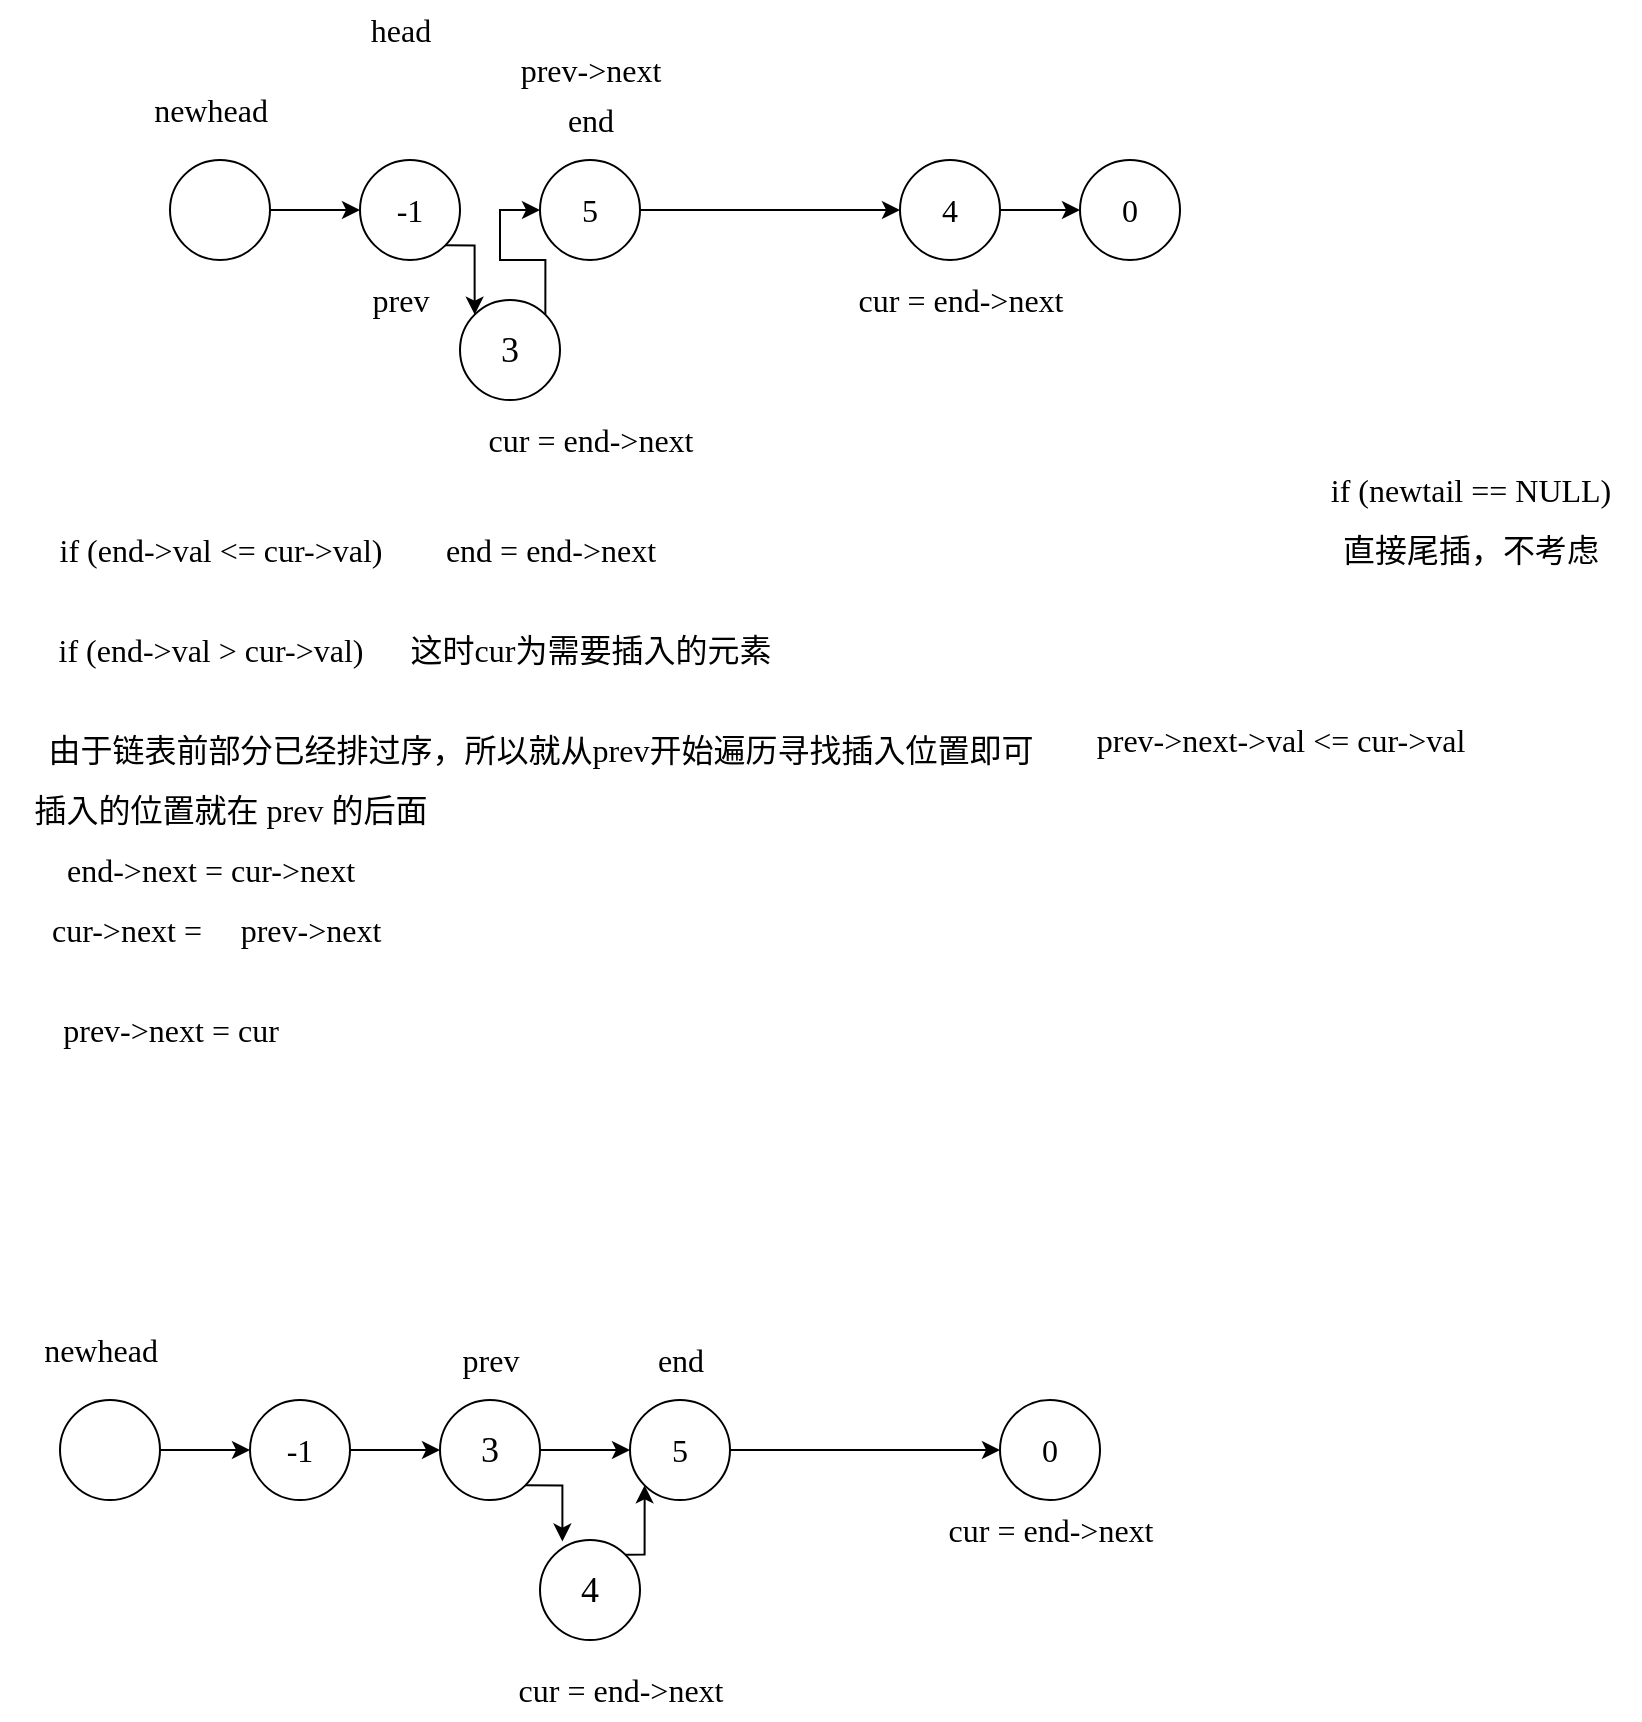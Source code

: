 <mxfile version="20.2.3" type="device"><diagram id="Z2-_5eGMg6bzvKoM8FAz" name="第 1 页"><mxGraphModel dx="1038" dy="649" grid="1" gridSize="10" guides="1" tooltips="1" connect="1" arrows="1" fold="1" page="1" pageScale="1" pageWidth="1900" pageHeight="5000" math="0" shadow="0"><root><mxCell id="0"/><mxCell id="1" parent="0"/><mxCell id="ynEMk9b-SrgXVBla4rfo-55" style="edgeStyle=orthogonalEdgeStyle;rounded=0;orthogonalLoop=1;jettySize=auto;html=1;exitX=1;exitY=1;exitDx=0;exitDy=0;entryX=0;entryY=0;entryDx=0;entryDy=0;fontFamily=Comic Sans MS;fontSize=16;" edge="1" parent="1" source="ynEMk9b-SrgXVBla4rfo-2" target="ynEMk9b-SrgXVBla4rfo-54"><mxGeometry relative="1" as="geometry"/></mxCell><mxCell id="ynEMk9b-SrgXVBla4rfo-2" value="-1" style="ellipse;whiteSpace=wrap;html=1;aspect=fixed;fontSize=16;fontFamily=Comic Sans MS;" vertex="1" parent="1"><mxGeometry x="240" y="270" width="50" height="50" as="geometry"/></mxCell><mxCell id="ynEMk9b-SrgXVBla4rfo-11" value="" style="edgeStyle=orthogonalEdgeStyle;rounded=0;orthogonalLoop=1;jettySize=auto;html=1;fontFamily=Comic Sans MS;fontSize=16;entryX=0;entryY=0.5;entryDx=0;entryDy=0;" edge="1" parent="1" source="ynEMk9b-SrgXVBla4rfo-3" target="ynEMk9b-SrgXVBla4rfo-8"><mxGeometry relative="1" as="geometry"><mxPoint x="420" y="295" as="targetPoint"/></mxGeometry></mxCell><mxCell id="ynEMk9b-SrgXVBla4rfo-3" value="5" style="ellipse;whiteSpace=wrap;html=1;aspect=fixed;fontSize=16;fontFamily=Comic Sans MS;" vertex="1" parent="1"><mxGeometry x="330" y="270" width="50" height="50" as="geometry"/></mxCell><mxCell id="ynEMk9b-SrgXVBla4rfo-13" value="" style="edgeStyle=orthogonalEdgeStyle;rounded=0;orthogonalLoop=1;jettySize=auto;html=1;fontFamily=Comic Sans MS;fontSize=16;" edge="1" parent="1" source="ynEMk9b-SrgXVBla4rfo-8" target="ynEMk9b-SrgXVBla4rfo-9"><mxGeometry relative="1" as="geometry"/></mxCell><mxCell id="ynEMk9b-SrgXVBla4rfo-8" value="4" style="ellipse;whiteSpace=wrap;html=1;aspect=fixed;fontSize=16;fontFamily=Comic Sans MS;" vertex="1" parent="1"><mxGeometry x="510" y="270" width="50" height="50" as="geometry"/></mxCell><mxCell id="ynEMk9b-SrgXVBla4rfo-9" value="0" style="ellipse;whiteSpace=wrap;html=1;aspect=fixed;fontSize=16;fontFamily=Comic Sans MS;" vertex="1" parent="1"><mxGeometry x="600" y="270" width="50" height="50" as="geometry"/></mxCell><mxCell id="ynEMk9b-SrgXVBla4rfo-14" value="&lt;font style=&quot;font-size: 16px;&quot;&gt;end&lt;/font&gt;" style="text;html=1;align=center;verticalAlign=middle;resizable=0;points=[];autosize=1;strokeColor=none;fillColor=none;fontSize=18;fontFamily=Comic Sans MS;" vertex="1" parent="1"><mxGeometry x="330" y="230" width="50" height="40" as="geometry"/></mxCell><mxCell id="ynEMk9b-SrgXVBla4rfo-15" value="&lt;font style=&quot;font-size: 16px;&quot;&gt;cur = end-&amp;gt;next&lt;/font&gt;" style="text;html=1;align=center;verticalAlign=middle;resizable=0;points=[];autosize=1;strokeColor=none;fillColor=none;fontSize=18;fontFamily=Comic Sans MS;" vertex="1" parent="1"><mxGeometry x="285" y="390" width="140" height="40" as="geometry"/></mxCell><mxCell id="ynEMk9b-SrgXVBla4rfo-16" value="newhead" style="text;html=1;align=center;verticalAlign=middle;resizable=0;points=[];autosize=1;strokeColor=none;fillColor=none;fontSize=16;fontFamily=Comic Sans MS;" vertex="1" parent="1"><mxGeometry x="120" y="230" width="90" height="30" as="geometry"/></mxCell><mxCell id="ynEMk9b-SrgXVBla4rfo-39" style="edgeStyle=orthogonalEdgeStyle;rounded=0;orthogonalLoop=1;jettySize=auto;html=1;entryX=0;entryY=0.5;entryDx=0;entryDy=0;fontFamily=Comic Sans MS;fontSize=16;" edge="1" parent="1" source="ynEMk9b-SrgXVBla4rfo-17" target="ynEMk9b-SrgXVBla4rfo-2"><mxGeometry relative="1" as="geometry"/></mxCell><mxCell id="ynEMk9b-SrgXVBla4rfo-17" value="" style="ellipse;whiteSpace=wrap;html=1;aspect=fixed;fontSize=18;fontFamily=Comic Sans MS;" vertex="1" parent="1"><mxGeometry x="145" y="270" width="50" height="50" as="geometry"/></mxCell><mxCell id="ynEMk9b-SrgXVBla4rfo-24" value="if (newtail == NULL)" style="text;html=1;align=center;verticalAlign=middle;resizable=0;points=[];autosize=1;strokeColor=none;fillColor=none;fontSize=16;fontFamily=Comic Sans MS;" vertex="1" parent="1"><mxGeometry x="710" y="420" width="170" height="30" as="geometry"/></mxCell><mxCell id="ynEMk9b-SrgXVBla4rfo-25" value="直接尾插，不考虑" style="text;html=1;align=center;verticalAlign=middle;resizable=0;points=[];autosize=1;strokeColor=none;fillColor=none;fontSize=16;fontFamily=Comic Sans MS;" vertex="1" parent="1"><mxGeometry x="720" y="450" width="150" height="30" as="geometry"/></mxCell><mxCell id="ynEMk9b-SrgXVBla4rfo-33" value="if (end-&amp;gt;val &amp;lt;= cur-&amp;gt;val)" style="text;html=1;align=center;verticalAlign=middle;resizable=0;points=[];autosize=1;strokeColor=none;fillColor=none;fontSize=16;fontFamily=Comic Sans MS;" vertex="1" parent="1"><mxGeometry x="75" y="450" width="190" height="30" as="geometry"/></mxCell><mxCell id="ynEMk9b-SrgXVBla4rfo-37" value="head" style="text;html=1;align=center;verticalAlign=middle;resizable=0;points=[];autosize=1;strokeColor=none;fillColor=none;fontSize=16;fontFamily=Comic Sans MS;" vertex="1" parent="1"><mxGeometry x="230" y="190" width="60" height="30" as="geometry"/></mxCell><mxCell id="ynEMk9b-SrgXVBla4rfo-38" value="prev" style="text;html=1;align=center;verticalAlign=middle;resizable=0;points=[];autosize=1;strokeColor=none;fillColor=none;fontSize=16;fontFamily=Comic Sans MS;" vertex="1" parent="1"><mxGeometry x="230" y="325" width="60" height="30" as="geometry"/></mxCell><mxCell id="ynEMk9b-SrgXVBla4rfo-41" value="end = end-&amp;gt;next" style="text;html=1;align=center;verticalAlign=middle;resizable=0;points=[];autosize=1;strokeColor=none;fillColor=none;fontSize=16;fontFamily=Comic Sans MS;" vertex="1" parent="1"><mxGeometry x="265" y="450" width="140" height="30" as="geometry"/></mxCell><mxCell id="ynEMk9b-SrgXVBla4rfo-42" value="if (end-&amp;gt;val &amp;gt; cur-&amp;gt;val)" style="text;html=1;align=center;verticalAlign=middle;resizable=0;points=[];autosize=1;strokeColor=none;fillColor=none;fontSize=16;fontFamily=Comic Sans MS;" vertex="1" parent="1"><mxGeometry x="70" y="500" width="190" height="30" as="geometry"/></mxCell><mxCell id="ynEMk9b-SrgXVBla4rfo-46" value="这时cur为需要插入的元素" style="text;html=1;align=center;verticalAlign=middle;resizable=0;points=[];autosize=1;strokeColor=none;fillColor=none;fontSize=16;fontFamily=Comic Sans MS;" vertex="1" parent="1"><mxGeometry x="250" y="500" width="210" height="30" as="geometry"/></mxCell><mxCell id="ynEMk9b-SrgXVBla4rfo-48" value="由于链表前部分已经排过序，所以就从prev开始遍历寻找插入位置即可" style="text;html=1;align=center;verticalAlign=middle;resizable=0;points=[];autosize=1;strokeColor=none;fillColor=none;fontSize=16;fontFamily=Comic Sans MS;" vertex="1" parent="1"><mxGeometry x="70" y="550" width="520" height="30" as="geometry"/></mxCell><mxCell id="ynEMk9b-SrgXVBla4rfo-49" value="prev-&amp;gt;next-&amp;gt;val &amp;lt;= cur-&amp;gt;val" style="text;html=1;align=center;verticalAlign=middle;resizable=0;points=[];autosize=1;strokeColor=none;fillColor=none;fontSize=16;fontFamily=Comic Sans MS;" vertex="1" parent="1"><mxGeometry x="590" y="545" width="220" height="30" as="geometry"/></mxCell><mxCell id="ynEMk9b-SrgXVBla4rfo-50" value="插入的位置就在 prev 的后面" style="text;html=1;align=center;verticalAlign=middle;resizable=0;points=[];autosize=1;strokeColor=none;fillColor=none;fontSize=16;fontFamily=Comic Sans MS;" vertex="1" parent="1"><mxGeometry x="60" y="580" width="230" height="30" as="geometry"/></mxCell><mxCell id="ynEMk9b-SrgXVBla4rfo-51" value="prev-&amp;gt;next = cur" style="text;html=1;align=center;verticalAlign=middle;resizable=0;points=[];autosize=1;strokeColor=none;fillColor=none;fontSize=16;fontFamily=Comic Sans MS;" vertex="1" parent="1"><mxGeometry x="70" y="690" width="150" height="30" as="geometry"/></mxCell><mxCell id="ynEMk9b-SrgXVBla4rfo-53" value="cur-&amp;gt;next =&amp;nbsp;" style="text;html=1;align=center;verticalAlign=middle;resizable=0;points=[];autosize=1;strokeColor=none;fillColor=none;fontSize=16;fontFamily=Comic Sans MS;" vertex="1" parent="1"><mxGeometry x="70" y="640" width="110" height="30" as="geometry"/></mxCell><mxCell id="ynEMk9b-SrgXVBla4rfo-56" style="edgeStyle=orthogonalEdgeStyle;rounded=0;orthogonalLoop=1;jettySize=auto;html=1;exitX=1;exitY=0;exitDx=0;exitDy=0;entryX=0;entryY=0.5;entryDx=0;entryDy=0;fontFamily=Comic Sans MS;fontSize=16;" edge="1" parent="1" source="ynEMk9b-SrgXVBla4rfo-54" target="ynEMk9b-SrgXVBla4rfo-3"><mxGeometry relative="1" as="geometry"/></mxCell><mxCell id="ynEMk9b-SrgXVBla4rfo-54" value="3" style="ellipse;whiteSpace=wrap;html=1;aspect=fixed;fontSize=18;fontFamily=Comic Sans MS;" vertex="1" parent="1"><mxGeometry x="290" y="340" width="50" height="50" as="geometry"/></mxCell><mxCell id="ynEMk9b-SrgXVBla4rfo-57" value="prev-&amp;gt;next" style="text;html=1;align=center;verticalAlign=middle;resizable=0;points=[];autosize=1;strokeColor=none;fillColor=none;fontSize=16;fontFamily=Comic Sans MS;" vertex="1" parent="1"><mxGeometry x="165" y="640" width="100" height="30" as="geometry"/></mxCell><mxCell id="ynEMk9b-SrgXVBla4rfo-59" value="end-&amp;gt;next = cur-&amp;gt;next" style="text;html=1;align=center;verticalAlign=middle;resizable=0;points=[];autosize=1;strokeColor=none;fillColor=none;fontSize=16;fontFamily=Comic Sans MS;" vertex="1" parent="1"><mxGeometry x="70" y="610" width="190" height="30" as="geometry"/></mxCell><mxCell id="ynEMk9b-SrgXVBla4rfo-60" value="cur = end-&amp;gt;next" style="text;html=1;align=center;verticalAlign=middle;resizable=0;points=[];autosize=1;strokeColor=none;fillColor=none;fontSize=16;fontFamily=Comic Sans MS;" vertex="1" parent="1"><mxGeometry x="470" y="325" width="140" height="30" as="geometry"/></mxCell><mxCell id="ynEMk9b-SrgXVBla4rfo-76" value="" style="edgeStyle=orthogonalEdgeStyle;rounded=0;orthogonalLoop=1;jettySize=auto;html=1;fontFamily=Comic Sans MS;fontSize=16;" edge="1" parent="1" source="ynEMk9b-SrgXVBla4rfo-62" target="ynEMk9b-SrgXVBla4rfo-74"><mxGeometry relative="1" as="geometry"/></mxCell><mxCell id="ynEMk9b-SrgXVBla4rfo-62" value="-1" style="ellipse;whiteSpace=wrap;html=1;aspect=fixed;fontSize=16;fontFamily=Comic Sans MS;" vertex="1" parent="1"><mxGeometry x="185" y="890" width="50" height="50" as="geometry"/></mxCell><mxCell id="ynEMk9b-SrgXVBla4rfo-78" style="edgeStyle=orthogonalEdgeStyle;rounded=0;orthogonalLoop=1;jettySize=auto;html=1;entryX=0;entryY=0.5;entryDx=0;entryDy=0;fontFamily=Comic Sans MS;fontSize=16;" edge="1" parent="1" source="ynEMk9b-SrgXVBla4rfo-64" target="ynEMk9b-SrgXVBla4rfo-67"><mxGeometry relative="1" as="geometry"><mxPoint x="470" y="915" as="targetPoint"/></mxGeometry></mxCell><mxCell id="ynEMk9b-SrgXVBla4rfo-64" value="5" style="ellipse;whiteSpace=wrap;html=1;aspect=fixed;fontSize=16;fontFamily=Comic Sans MS;" vertex="1" parent="1"><mxGeometry x="375" y="890" width="50" height="50" as="geometry"/></mxCell><mxCell id="ynEMk9b-SrgXVBla4rfo-67" value="0" style="ellipse;whiteSpace=wrap;html=1;aspect=fixed;fontSize=16;fontFamily=Comic Sans MS;" vertex="1" parent="1"><mxGeometry x="560" y="890" width="50" height="50" as="geometry"/></mxCell><mxCell id="ynEMk9b-SrgXVBla4rfo-68" value="&lt;font style=&quot;font-size: 16px;&quot;&gt;end&lt;/font&gt;" style="text;html=1;align=center;verticalAlign=middle;resizable=0;points=[];autosize=1;strokeColor=none;fillColor=none;fontSize=18;fontFamily=Comic Sans MS;" vertex="1" parent="1"><mxGeometry x="375" y="850" width="50" height="40" as="geometry"/></mxCell><mxCell id="ynEMk9b-SrgXVBla4rfo-69" value="newhead" style="text;html=1;align=center;verticalAlign=middle;resizable=0;points=[];autosize=1;strokeColor=none;fillColor=none;fontSize=16;fontFamily=Comic Sans MS;" vertex="1" parent="1"><mxGeometry x="65" y="850" width="90" height="30" as="geometry"/></mxCell><mxCell id="ynEMk9b-SrgXVBla4rfo-70" style="edgeStyle=orthogonalEdgeStyle;rounded=0;orthogonalLoop=1;jettySize=auto;html=1;entryX=0;entryY=0.5;entryDx=0;entryDy=0;fontFamily=Comic Sans MS;fontSize=16;" edge="1" parent="1" source="ynEMk9b-SrgXVBla4rfo-71" target="ynEMk9b-SrgXVBla4rfo-62"><mxGeometry relative="1" as="geometry"/></mxCell><mxCell id="ynEMk9b-SrgXVBla4rfo-71" value="" style="ellipse;whiteSpace=wrap;html=1;aspect=fixed;fontSize=18;fontFamily=Comic Sans MS;" vertex="1" parent="1"><mxGeometry x="90" y="890" width="50" height="50" as="geometry"/></mxCell><mxCell id="ynEMk9b-SrgXVBla4rfo-72" value="prev" style="text;html=1;align=center;verticalAlign=middle;resizable=0;points=[];autosize=1;strokeColor=none;fillColor=none;fontSize=16;fontFamily=Comic Sans MS;" vertex="1" parent="1"><mxGeometry x="275" y="855" width="60" height="30" as="geometry"/></mxCell><mxCell id="ynEMk9b-SrgXVBla4rfo-77" style="edgeStyle=orthogonalEdgeStyle;rounded=0;orthogonalLoop=1;jettySize=auto;html=1;entryX=0;entryY=0.5;entryDx=0;entryDy=0;fontFamily=Comic Sans MS;fontSize=16;" edge="1" parent="1" source="ynEMk9b-SrgXVBla4rfo-74" target="ynEMk9b-SrgXVBla4rfo-64"><mxGeometry relative="1" as="geometry"/></mxCell><mxCell id="ynEMk9b-SrgXVBla4rfo-84" style="edgeStyle=orthogonalEdgeStyle;rounded=0;orthogonalLoop=1;jettySize=auto;html=1;exitX=1;exitY=1;exitDx=0;exitDy=0;entryX=0.224;entryY=0.016;entryDx=0;entryDy=0;entryPerimeter=0;fontFamily=Comic Sans MS;fontSize=16;" edge="1" parent="1" source="ynEMk9b-SrgXVBla4rfo-74" target="ynEMk9b-SrgXVBla4rfo-83"><mxGeometry relative="1" as="geometry"/></mxCell><mxCell id="ynEMk9b-SrgXVBla4rfo-74" value="3" style="ellipse;whiteSpace=wrap;html=1;aspect=fixed;fontSize=18;fontFamily=Comic Sans MS;" vertex="1" parent="1"><mxGeometry x="280" y="890" width="50" height="50" as="geometry"/></mxCell><mxCell id="ynEMk9b-SrgXVBla4rfo-75" value="cur = end-&amp;gt;next" style="text;html=1;align=center;verticalAlign=middle;resizable=0;points=[];autosize=1;strokeColor=none;fillColor=none;fontSize=16;fontFamily=Comic Sans MS;" vertex="1" parent="1"><mxGeometry x="300" y="1020" width="140" height="30" as="geometry"/></mxCell><mxCell id="ynEMk9b-SrgXVBla4rfo-85" style="edgeStyle=orthogonalEdgeStyle;rounded=0;orthogonalLoop=1;jettySize=auto;html=1;exitX=1;exitY=0;exitDx=0;exitDy=0;entryX=0;entryY=1;entryDx=0;entryDy=0;fontFamily=Comic Sans MS;fontSize=16;" edge="1" parent="1" source="ynEMk9b-SrgXVBla4rfo-83" target="ynEMk9b-SrgXVBla4rfo-64"><mxGeometry relative="1" as="geometry"/></mxCell><mxCell id="ynEMk9b-SrgXVBla4rfo-83" value="4" style="ellipse;whiteSpace=wrap;html=1;aspect=fixed;fontSize=18;fontFamily=Comic Sans MS;" vertex="1" parent="1"><mxGeometry x="330" y="960" width="50" height="50" as="geometry"/></mxCell><mxCell id="ynEMk9b-SrgXVBla4rfo-86" value="cur = end-&amp;gt;next" style="text;html=1;align=center;verticalAlign=middle;resizable=0;points=[];autosize=1;strokeColor=none;fillColor=none;fontSize=16;fontFamily=Comic Sans MS;" vertex="1" parent="1"><mxGeometry x="515" y="940" width="140" height="30" as="geometry"/></mxCell><mxCell id="ynEMk9b-SrgXVBla4rfo-87" value="prev-&amp;gt;next" style="text;html=1;align=center;verticalAlign=middle;resizable=0;points=[];autosize=1;strokeColor=none;fillColor=none;fontSize=16;fontFamily=Comic Sans MS;" vertex="1" parent="1"><mxGeometry x="305" y="210" width="100" height="30" as="geometry"/></mxCell></root></mxGraphModel></diagram></mxfile>